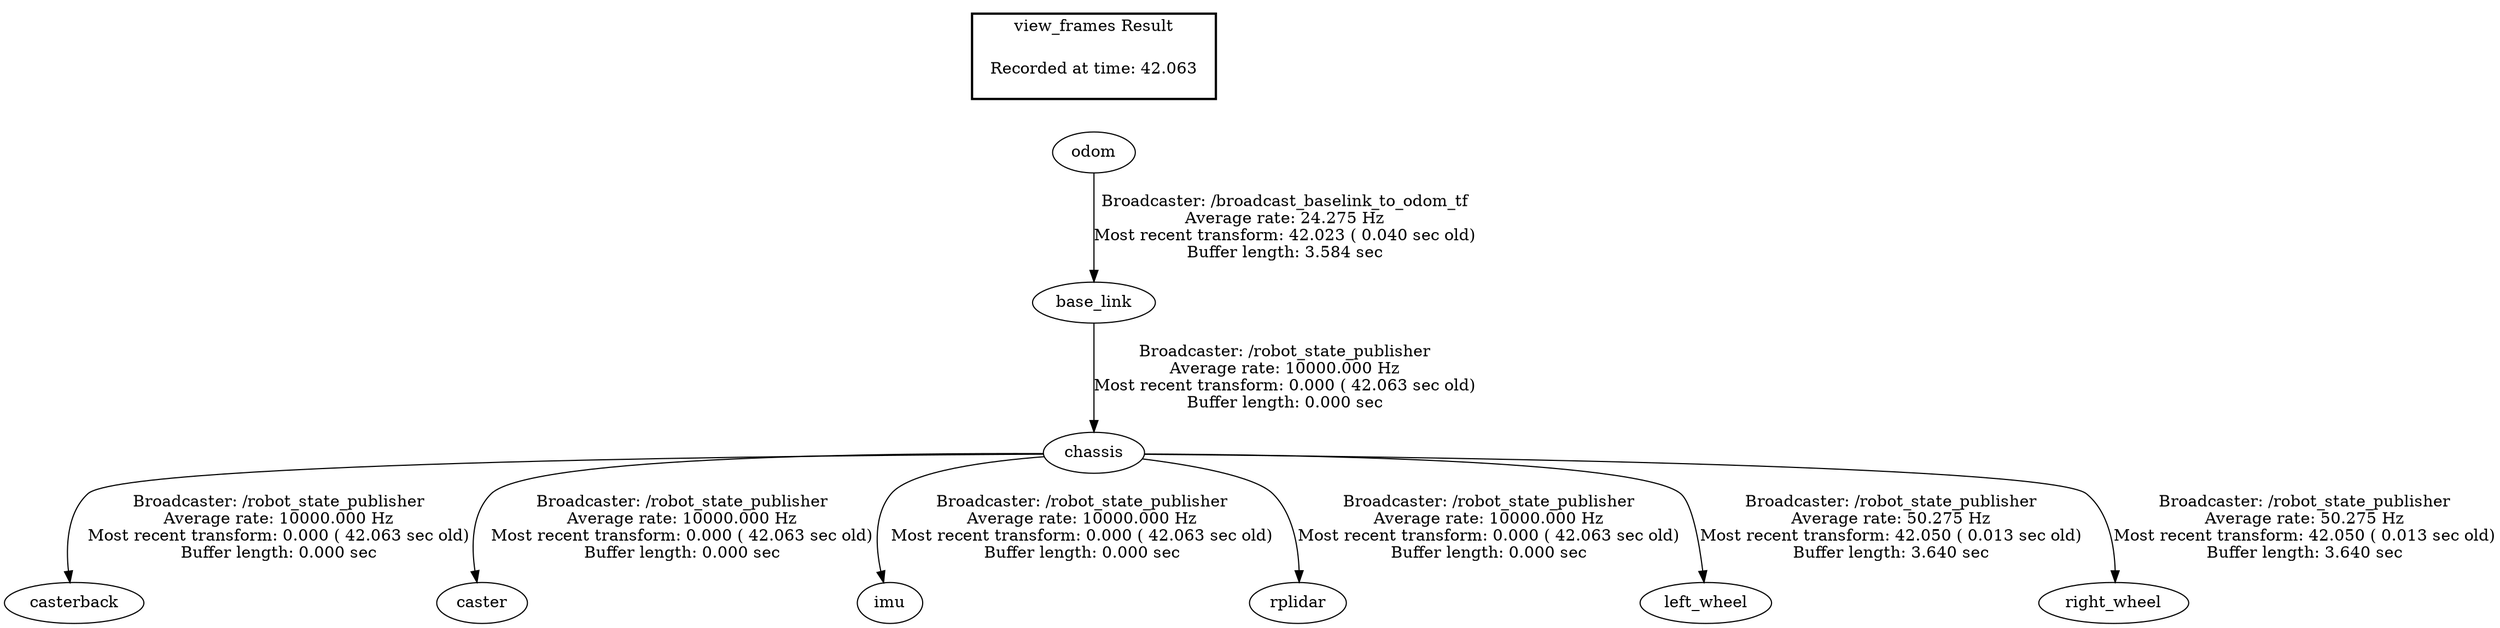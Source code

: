 digraph G {
"base_link" -> "chassis"[label="Broadcaster: /robot_state_publisher\nAverage rate: 10000.000 Hz\nMost recent transform: 0.000 ( 42.063 sec old)\nBuffer length: 0.000 sec\n"];
"odom" -> "base_link"[label="Broadcaster: /broadcast_baselink_to_odom_tf\nAverage rate: 24.275 Hz\nMost recent transform: 42.023 ( 0.040 sec old)\nBuffer length: 3.584 sec\n"];
"chassis" -> "casterback"[label="Broadcaster: /robot_state_publisher\nAverage rate: 10000.000 Hz\nMost recent transform: 0.000 ( 42.063 sec old)\nBuffer length: 0.000 sec\n"];
"chassis" -> "caster"[label="Broadcaster: /robot_state_publisher\nAverage rate: 10000.000 Hz\nMost recent transform: 0.000 ( 42.063 sec old)\nBuffer length: 0.000 sec\n"];
"chassis" -> "imu"[label="Broadcaster: /robot_state_publisher\nAverage rate: 10000.000 Hz\nMost recent transform: 0.000 ( 42.063 sec old)\nBuffer length: 0.000 sec\n"];
"chassis" -> "rplidar"[label="Broadcaster: /robot_state_publisher\nAverage rate: 10000.000 Hz\nMost recent transform: 0.000 ( 42.063 sec old)\nBuffer length: 0.000 sec\n"];
"chassis" -> "left_wheel"[label="Broadcaster: /robot_state_publisher\nAverage rate: 50.275 Hz\nMost recent transform: 42.050 ( 0.013 sec old)\nBuffer length: 3.640 sec\n"];
"chassis" -> "right_wheel"[label="Broadcaster: /robot_state_publisher\nAverage rate: 50.275 Hz\nMost recent transform: 42.050 ( 0.013 sec old)\nBuffer length: 3.640 sec\n"];
edge [style=invis];
 subgraph cluster_legend { style=bold; color=black; label ="view_frames Result";
"Recorded at time: 42.063"[ shape=plaintext ] ;
 }->"odom";
}